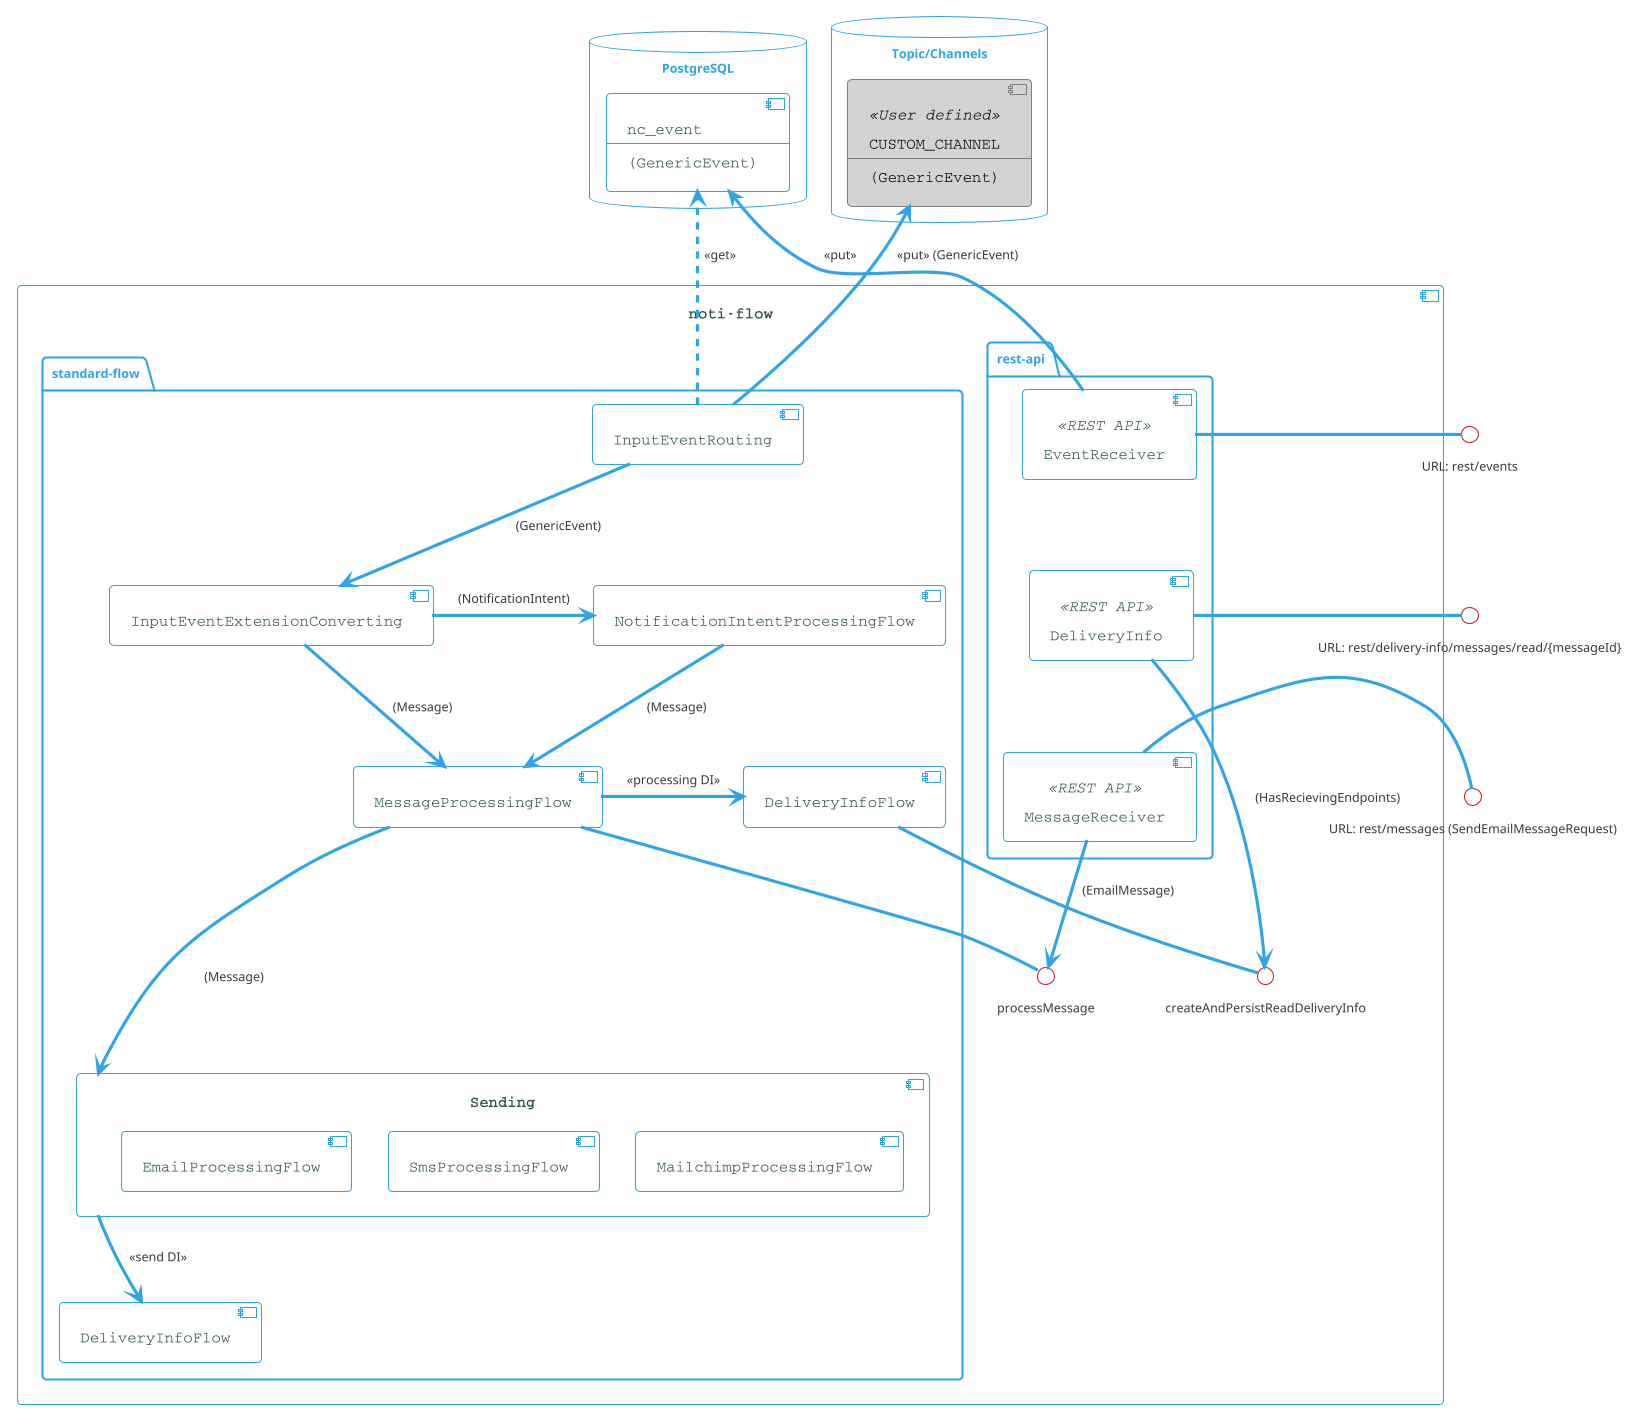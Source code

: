 @startuml
!theme cerulean-outline


skinparam component {
    BackgroundColor<<user defined>> LightGray
    BorderColor<<user defined>> Gray
    FontColor<<user defined>> Black
    ArrowColor<<get>> #FF6655

    FontColor DarkSlateGray
    FontName Courier
    FontSize 15

    FontSize<<PUB/SUB>> 12
}



    
database "PostgreSQL" {
    component nc_event [
        nc_event
        --
        (GenericEvent)
    ]
}

database "Topic/Channels" {

    component CUSTOM_CHANNEL<<User defined>> [
        CUSTOM_CHANNEL
        --
        (GenericEvent)
    ]

}

component [noti-flow] as mainFlow {

    package rest-api {
        [EventReceiver]<<REST API>>
        [MessageReceiver]<<REST API>>
        [DeliveryInfo]<<REST API>>

        EventReceiver --[hidden] DeliveryInfo
        DeliveryInfo --[hidden] MessageReceiver
    }

    package standard-flow {
        [InputEventRouting]
        [InputEventExtensionConverting]

        InputEventRouting --> InputEventExtensionConverting: (GenericEvent)

        [MessageProcessingFlow]
        [NotificationIntentProcessingFlow]

        InputEventExtensionConverting -> NotificationIntentProcessingFlow: (NotificationIntent)
        InputEventExtensionConverting --> MessageProcessingFlow: (Message)

        component Sending {
            [EmailProcessingFlow]
            [SmsProcessingFlow]
            [MailchimpProcessingFlow]

            EmailProcessingFlow -[hidden]> SmsProcessingFlow
            SmsProcessingFlow -[hidden]> MailchimpProcessingFlow
        }

        NotificationIntentProcessingFlow --> MessageProcessingFlow: (Message)
        MessageProcessingFlow ---> Sending: (Message)

        [DeliveryInfoFlow] as DeliveryInfoFlow1
        [DeliveryInfoFlow] as DeliveryInfoFlow2
        MessageProcessingFlow -> DeliveryInfoFlow1: <<processing DI>>

        Sending -d-> DeliveryInfoFlow2: <<send DI>>


    }

        interface "processMessage" as processMessageInt
        MessageProcessingFlow -- processMessageInt

        interface "createAndPersistReadDeliveryInfo" as readDIInt
        DeliveryInfoFlow1 -- readDIInt

}

    interface "URL: rest/events" as restEventInt
    EventReceiver - restEventInt
    interface "URL: rest/messages (SendEmailMessageRequest)" as restMessagesInt
    MessageReceiver - restMessagesInt
    interface "URL: rest/delivery-info/messages/read/{messageId}" as restDIReadInt
    DeliveryInfo - restDIReadInt

    EventReceiver -u-> nc_event: <<put>>
    InputEventRouting .> nc_event: <<get>>
    InputEventRouting -u-> CUSTOM_CHANNEL: <<put>> (GenericEvent)






MessageReceiver --> processMessageInt: (EmailMessage)
DeliveryInfo --> readDIInt: (HasRecievingEndpoints)



@enduml
